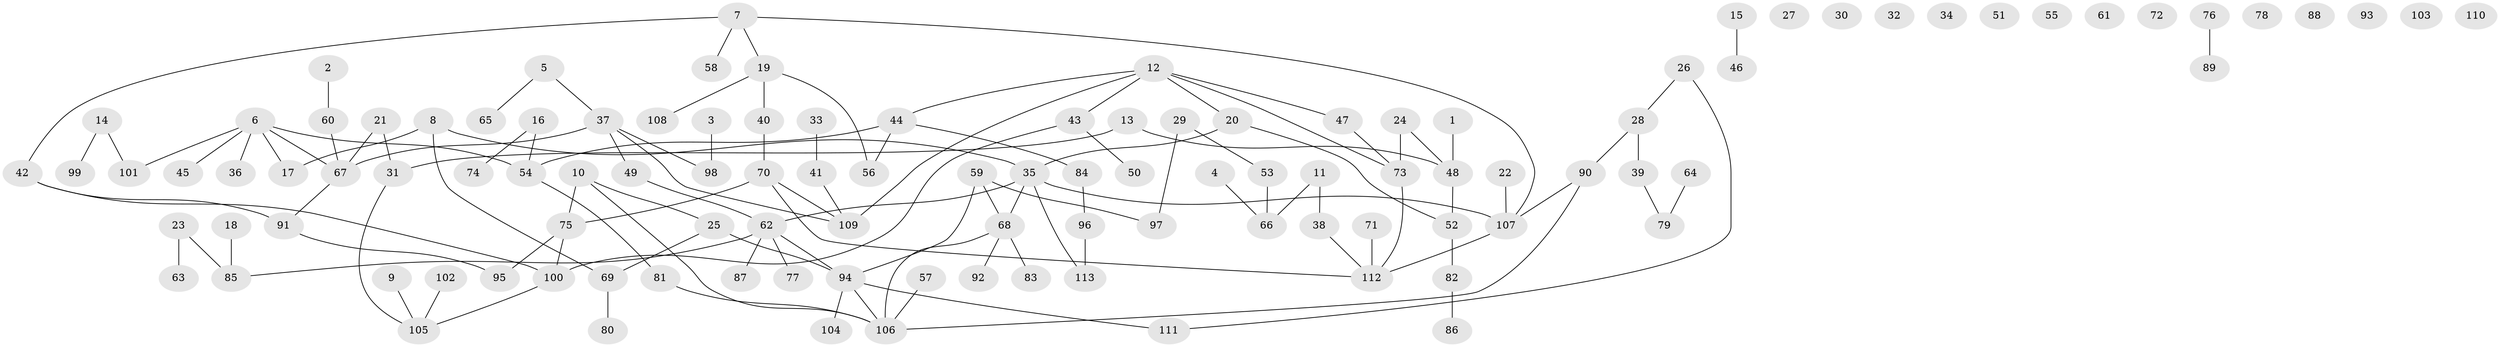 // Generated by graph-tools (version 1.1) at 2025/33/03/09/25 02:33:35]
// undirected, 113 vertices, 122 edges
graph export_dot {
graph [start="1"]
  node [color=gray90,style=filled];
  1;
  2;
  3;
  4;
  5;
  6;
  7;
  8;
  9;
  10;
  11;
  12;
  13;
  14;
  15;
  16;
  17;
  18;
  19;
  20;
  21;
  22;
  23;
  24;
  25;
  26;
  27;
  28;
  29;
  30;
  31;
  32;
  33;
  34;
  35;
  36;
  37;
  38;
  39;
  40;
  41;
  42;
  43;
  44;
  45;
  46;
  47;
  48;
  49;
  50;
  51;
  52;
  53;
  54;
  55;
  56;
  57;
  58;
  59;
  60;
  61;
  62;
  63;
  64;
  65;
  66;
  67;
  68;
  69;
  70;
  71;
  72;
  73;
  74;
  75;
  76;
  77;
  78;
  79;
  80;
  81;
  82;
  83;
  84;
  85;
  86;
  87;
  88;
  89;
  90;
  91;
  92;
  93;
  94;
  95;
  96;
  97;
  98;
  99;
  100;
  101;
  102;
  103;
  104;
  105;
  106;
  107;
  108;
  109;
  110;
  111;
  112;
  113;
  1 -- 48;
  2 -- 60;
  3 -- 98;
  4 -- 66;
  5 -- 37;
  5 -- 65;
  6 -- 17;
  6 -- 36;
  6 -- 45;
  6 -- 54;
  6 -- 67;
  6 -- 101;
  7 -- 19;
  7 -- 42;
  7 -- 58;
  7 -- 107;
  8 -- 17;
  8 -- 35;
  8 -- 69;
  9 -- 105;
  10 -- 25;
  10 -- 75;
  10 -- 106;
  11 -- 38;
  11 -- 66;
  12 -- 20;
  12 -- 43;
  12 -- 44;
  12 -- 47;
  12 -- 73;
  12 -- 109;
  13 -- 31;
  13 -- 48;
  14 -- 99;
  14 -- 101;
  15 -- 46;
  16 -- 54;
  16 -- 74;
  18 -- 85;
  19 -- 40;
  19 -- 56;
  19 -- 108;
  20 -- 35;
  20 -- 52;
  21 -- 31;
  21 -- 67;
  22 -- 107;
  23 -- 63;
  23 -- 85;
  24 -- 48;
  24 -- 73;
  25 -- 69;
  25 -- 94;
  26 -- 28;
  26 -- 111;
  28 -- 39;
  28 -- 90;
  29 -- 53;
  29 -- 97;
  31 -- 105;
  33 -- 41;
  35 -- 62;
  35 -- 68;
  35 -- 107;
  35 -- 113;
  37 -- 49;
  37 -- 67;
  37 -- 98;
  37 -- 109;
  38 -- 112;
  39 -- 79;
  40 -- 70;
  41 -- 109;
  42 -- 91;
  42 -- 100;
  43 -- 50;
  43 -- 100;
  44 -- 54;
  44 -- 56;
  44 -- 84;
  47 -- 73;
  48 -- 52;
  49 -- 62;
  52 -- 82;
  53 -- 66;
  54 -- 81;
  57 -- 106;
  59 -- 68;
  59 -- 94;
  59 -- 97;
  60 -- 67;
  62 -- 77;
  62 -- 85;
  62 -- 87;
  62 -- 94;
  64 -- 79;
  67 -- 91;
  68 -- 83;
  68 -- 92;
  68 -- 106;
  69 -- 80;
  70 -- 75;
  70 -- 109;
  70 -- 112;
  71 -- 112;
  73 -- 112;
  75 -- 95;
  75 -- 100;
  76 -- 89;
  81 -- 106;
  82 -- 86;
  84 -- 96;
  90 -- 106;
  90 -- 107;
  91 -- 95;
  94 -- 104;
  94 -- 106;
  94 -- 111;
  96 -- 113;
  100 -- 105;
  102 -- 105;
  107 -- 112;
}
